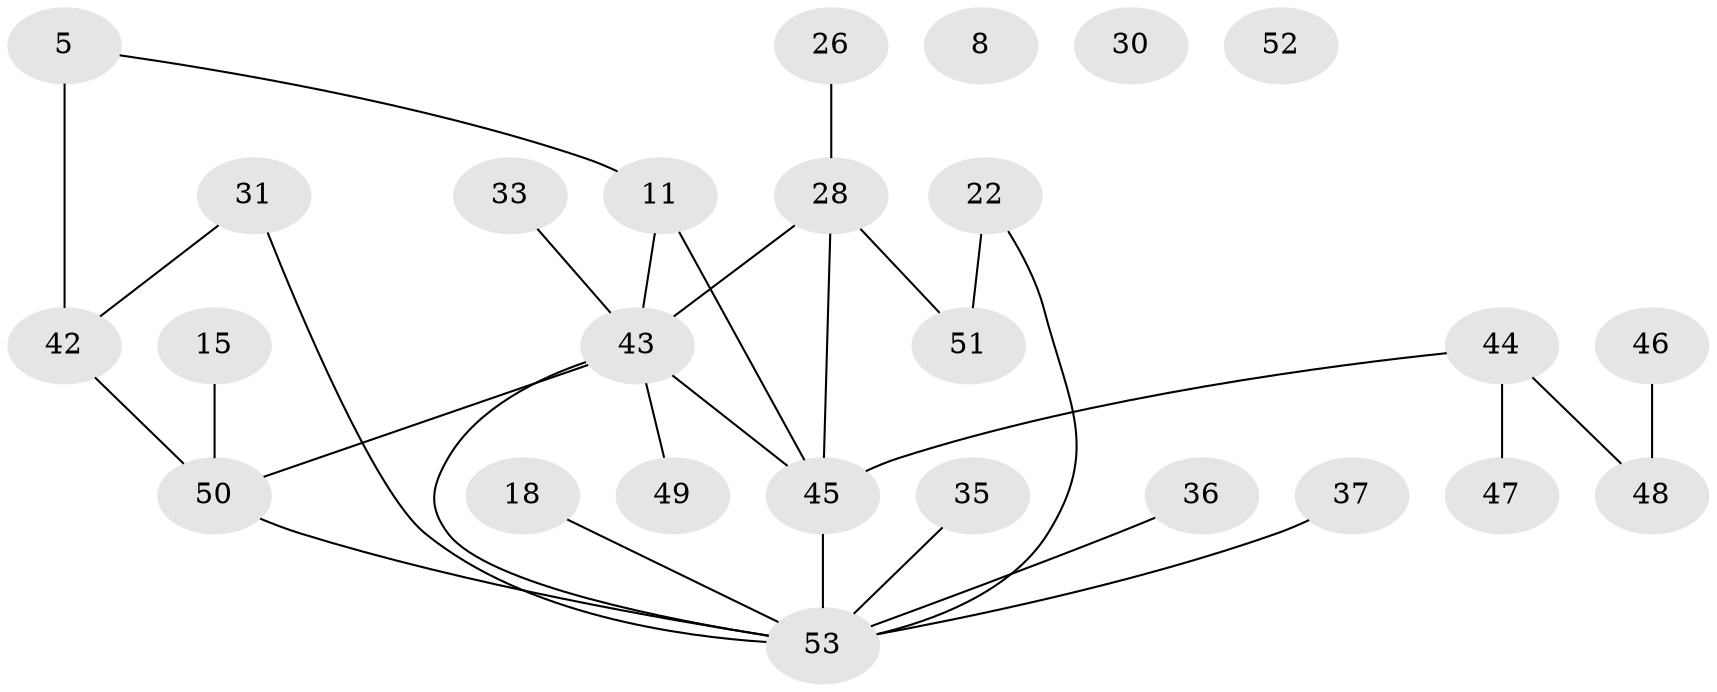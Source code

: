 // original degree distribution, {4: 0.09433962264150944, 2: 0.1320754716981132, 3: 0.33962264150943394, 0: 0.05660377358490566, 1: 0.24528301886792453, 6: 0.07547169811320754, 5: 0.05660377358490566}
// Generated by graph-tools (version 1.1) at 2025/44/03/04/25 21:44:10]
// undirected, 26 vertices, 29 edges
graph export_dot {
graph [start="1"]
  node [color=gray90,style=filled];
  5;
  8;
  11 [super="+7"];
  15;
  18;
  22;
  26;
  28 [super="+4"];
  30;
  31;
  33;
  35;
  36;
  37;
  42 [super="+39"];
  43 [super="+38"];
  44 [super="+25+40"];
  45 [super="+17"];
  46;
  47;
  48 [super="+19"];
  49;
  50 [super="+41"];
  51;
  52;
  53 [super="+27+34+24"];
  5 -- 11;
  5 -- 42 [weight=2];
  11 -- 43;
  11 -- 45;
  15 -- 50;
  18 -- 53;
  22 -- 51;
  22 -- 53;
  26 -- 28;
  28 -- 51;
  28 -- 45;
  28 -- 43;
  31 -- 42 [weight=2];
  31 -- 53 [weight=2];
  33 -- 43;
  35 -- 53;
  36 -- 53;
  37 -- 53;
  42 -- 50 [weight=2];
  43 -- 49;
  43 -- 50 [weight=5];
  43 -- 45 [weight=5];
  43 -- 53;
  44 -- 45;
  44 -- 47;
  44 -- 48;
  45 -- 53 [weight=3];
  46 -- 48;
  50 -- 53;
}
